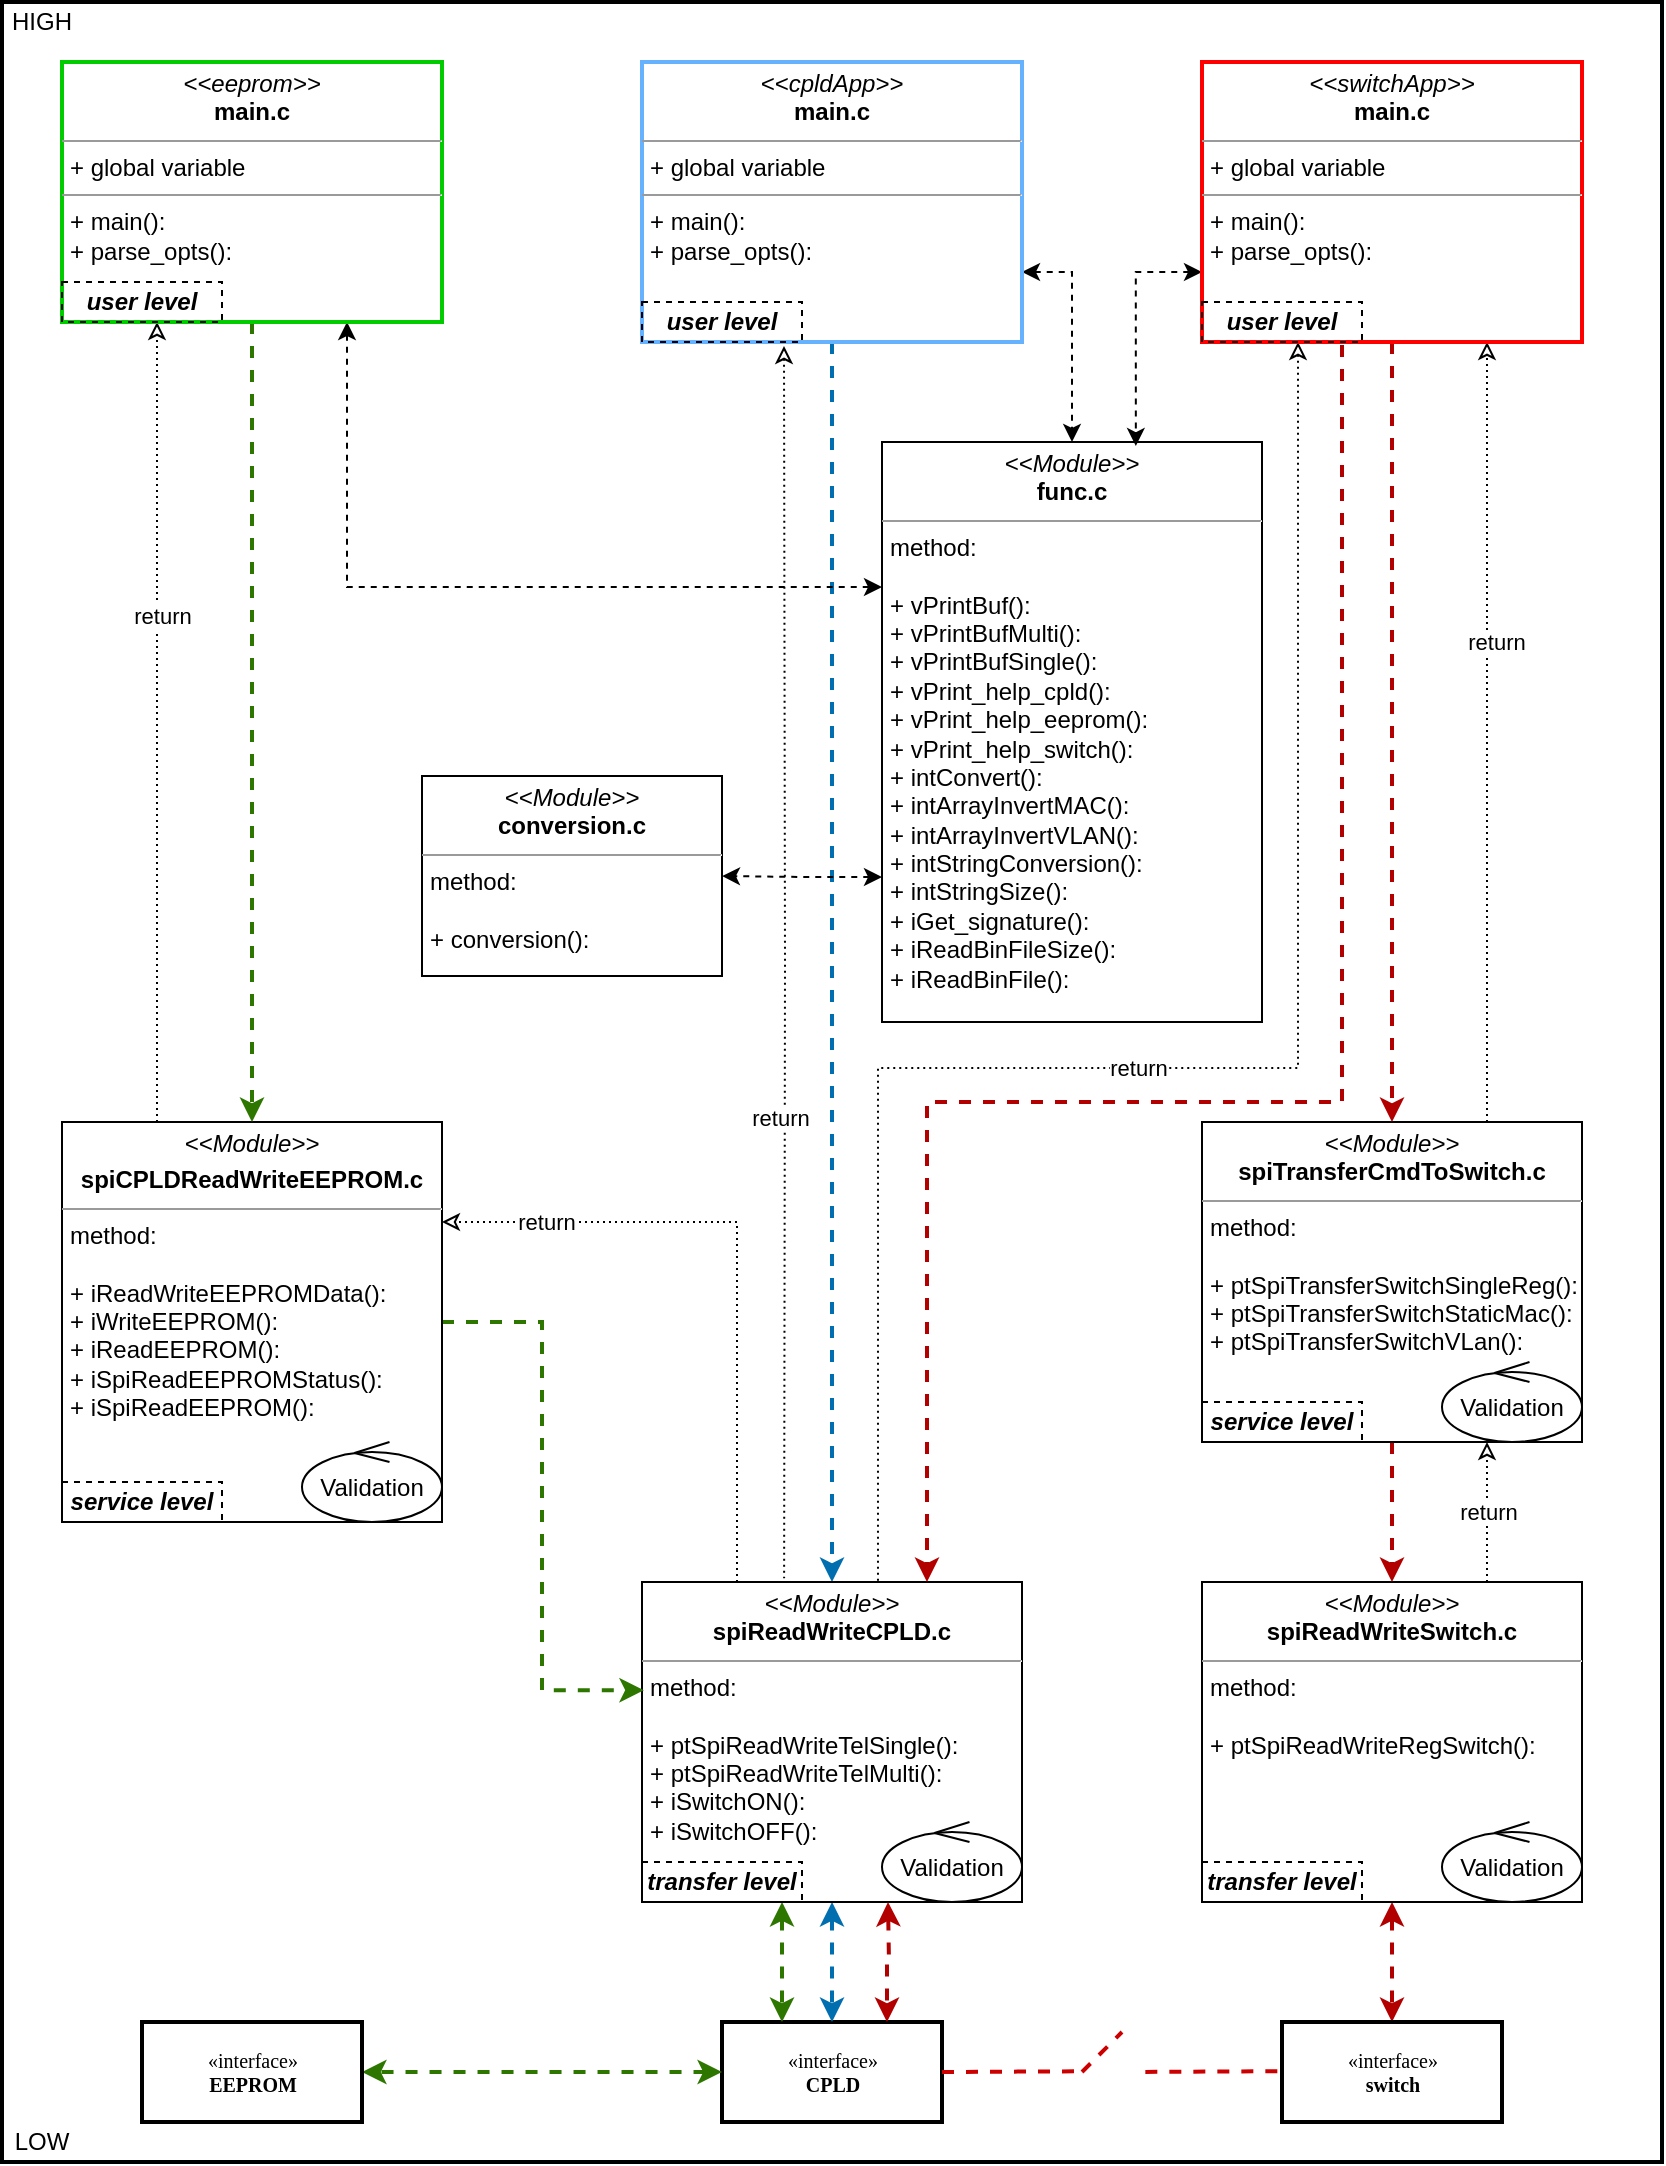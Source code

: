 <mxfile version="14.1.8" type="device"><diagram name="Page-1" id="c4acf3e9-155e-7222-9cf6-157b1a14988f"><mxGraphModel dx="1422" dy="942" grid="1" gridSize="10" guides="1" tooltips="1" connect="1" arrows="1" fold="1" page="1" pageScale="1" pageWidth="850" pageHeight="1100" background="#ffffff" math="0" shadow="0"><root><mxCell id="0"/><mxCell id="1" parent="0"/><mxCell id="HKtzGLqJ6pkmDRDv54hp-46" value="" style="rounded=0;whiteSpace=wrap;html=1;strokeWidth=2;" parent="1" vertex="1"><mxGeometry x="10" y="10" width="830" height="1080" as="geometry"/></mxCell><mxCell id="5d2195bd80daf111-17" value="«interface»&lt;br&gt;&lt;b&gt;CPLD&lt;/b&gt;" style="html=1;rounded=0;shadow=0;comic=0;labelBackgroundColor=none;strokeWidth=2;fontFamily=Verdana;fontSize=10;align=center;" parent="1" vertex="1"><mxGeometry x="370" y="1020" width="110" height="50" as="geometry"/></mxCell><mxCell id="HKtzGLqJ6pkmDRDv54hp-15" style="edgeStyle=orthogonalEdgeStyle;rounded=0;orthogonalLoop=1;jettySize=auto;html=1;dashed=1;fillColor=#1ba1e2;strokeColor=#006EAF;strokeWidth=2;" parent="1" source="5d2195bd80daf111-19" target="HKtzGLqJ6pkmDRDv54hp-1" edge="1"><mxGeometry relative="1" as="geometry"/></mxCell><mxCell id="HKtzGLqJ6pkmDRDv54hp-40" style="edgeStyle=orthogonalEdgeStyle;rounded=0;orthogonalLoop=1;jettySize=auto;html=1;entryX=0.374;entryY=-0.012;entryDx=0;entryDy=0;entryPerimeter=0;shadow=0;dashed=1;dashPattern=1 2;startArrow=classic;startFill=0;endArrow=none;endFill=0;" parent="1" target="HKtzGLqJ6pkmDRDv54hp-1" edge="1"><mxGeometry relative="1" as="geometry"><mxPoint x="401" y="182" as="sourcePoint"/></mxGeometry></mxCell><mxCell id="HKtzGLqJ6pkmDRDv54hp-41" value="return" style="edgeLabel;html=1;align=center;verticalAlign=middle;resizable=0;points=[];" parent="HKtzGLqJ6pkmDRDv54hp-40" vertex="1" connectable="0"><mxGeometry x="0.253" y="-2" relative="1" as="geometry"><mxPoint as="offset"/></mxGeometry></mxCell><mxCell id="HKtzGLqJ6pkmDRDv54hp-47" style="edgeStyle=orthogonalEdgeStyle;rounded=0;orthogonalLoop=1;jettySize=auto;html=1;exitX=1;exitY=0.75;exitDx=0;exitDy=0;entryX=0.5;entryY=0;entryDx=0;entryDy=0;shadow=0;dashed=1;startArrow=classic;startFill=1;endArrow=classic;endFill=1;strokeWidth=1;" parent="1" source="5d2195bd80daf111-19" target="HKtzGLqJ6pkmDRDv54hp-6" edge="1"><mxGeometry relative="1" as="geometry"/></mxCell><mxCell id="5d2195bd80daf111-19" value="&lt;p style=&quot;margin: 0px ; margin-top: 4px ; text-align: center&quot;&gt;&lt;i&gt;&amp;lt;&amp;lt;cpldApp&amp;gt;&amp;gt;&lt;/i&gt;&lt;br&gt;&lt;b&gt;main.c&lt;/b&gt;&lt;/p&gt;&lt;hr size=&quot;1&quot;&gt;&lt;p style=&quot;margin: 0px ; margin-left: 4px&quot;&gt;+ global variable&lt;br&gt;&lt;/p&gt;&lt;hr size=&quot;1&quot;&gt;&lt;p style=&quot;margin: 0px 0px 0px 4px&quot;&gt;+ main():&lt;/p&gt;&lt;p style=&quot;margin: 0px 0px 0px 4px&quot;&gt;+ parse_opts():&lt;/p&gt;" style="verticalAlign=top;align=left;overflow=fill;fontSize=12;fontFamily=Helvetica;html=1;rounded=0;shadow=0;comic=0;labelBackgroundColor=none;strokeWidth=2;strokeColor=#66B2FF;" parent="1" vertex="1"><mxGeometry x="330" y="40" width="190" height="140" as="geometry"/></mxCell><mxCell id="HKtzGLqJ6pkmDRDv54hp-16" style="edgeStyle=orthogonalEdgeStyle;rounded=0;orthogonalLoop=1;jettySize=auto;html=1;entryX=0.5;entryY=0;entryDx=0;entryDy=0;dashed=1;fillColor=#1ba1e2;strokeColor=#006EAF;exitX=0.5;exitY=1;exitDx=0;exitDy=0;startArrow=classic;startFill=1;strokeWidth=2;" parent="1" source="HKtzGLqJ6pkmDRDv54hp-1" target="5d2195bd80daf111-17" edge="1"><mxGeometry relative="1" as="geometry"><mxPoint x="398" y="964" as="sourcePoint"/><Array as="points"><mxPoint x="425" y="1000"/><mxPoint x="425" y="1000"/></Array></mxGeometry></mxCell><mxCell id="HKtzGLqJ6pkmDRDv54hp-17" style="edgeStyle=orthogonalEdgeStyle;rounded=0;orthogonalLoop=1;jettySize=auto;html=1;entryX=1;entryY=0.5;entryDx=0;entryDy=0;dashed=1;fillColor=#60a917;strokeColor=#2D7600;exitX=0;exitY=0.5;exitDx=0;exitDy=0;startArrow=classic;startFill=1;strokeWidth=2;" parent="1" source="5d2195bd80daf111-17" target="HKtzGLqJ6pkmDRDv54hp-10" edge="1"><mxGeometry relative="1" as="geometry"/></mxCell><mxCell id="HKtzGLqJ6pkmDRDv54hp-31" style="edgeStyle=orthogonalEdgeStyle;rounded=0;orthogonalLoop=1;jettySize=auto;html=1;exitX=0.25;exitY=0;exitDx=0;exitDy=0;entryX=1;entryY=0.25;entryDx=0;entryDy=0;dashed=1;dashPattern=1 2;startArrow=none;startFill=0;endArrow=classic;endFill=0;" parent="1" source="HKtzGLqJ6pkmDRDv54hp-1" target="HKtzGLqJ6pkmDRDv54hp-2" edge="1"><mxGeometry relative="1" as="geometry"/></mxCell><mxCell id="HKtzGLqJ6pkmDRDv54hp-32" value="return" style="edgeLabel;html=1;align=center;verticalAlign=middle;resizable=0;points=[];" parent="HKtzGLqJ6pkmDRDv54hp-31" vertex="1" connectable="0"><mxGeometry x="0.686" relative="1" as="geometry"><mxPoint as="offset"/></mxGeometry></mxCell><mxCell id="HKtzGLqJ6pkmDRDv54hp-1" value="&lt;p style=&quot;margin: 0px ; margin-top: 4px ; text-align: center&quot;&gt;&lt;i&gt;&amp;lt;&amp;lt;&lt;/i&gt;&lt;i&gt;Module&lt;/i&gt;&lt;i&gt;&amp;gt;&amp;gt;&lt;/i&gt;&lt;br&gt;&lt;/p&gt;&lt;div style=&quot;text-align: center&quot;&gt;&lt;span&gt;&lt;b&gt;spiReadWriteCPLD.c&lt;/b&gt;&lt;/span&gt;&lt;/div&gt;&lt;hr size=&quot;1&quot;&gt;&lt;p style=&quot;margin: 0px ; margin-left: 4px&quot;&gt;&lt;/p&gt;&lt;p style=&quot;margin: 0px ; margin-left: 4px&quot;&gt;method:&lt;/p&gt;&lt;p style=&quot;margin: 0px ; margin-left: 4px&quot;&gt;&lt;br&gt;&lt;/p&gt;&lt;p style=&quot;margin: 0px ; margin-left: 4px&quot;&gt;+ ptSpiReadWriteTelSingle():&lt;br&gt;+ ptSpiReadWriteTelMulti():&lt;/p&gt;&lt;p style=&quot;margin: 0px ; margin-left: 4px&quot;&gt;+ iSwitchON():&lt;br&gt;&lt;/p&gt;&lt;p style=&quot;margin: 0px ; margin-left: 4px&quot;&gt;+ iSwitchOFF():&lt;br&gt;&lt;/p&gt;&lt;p style=&quot;margin: 0px ; margin-left: 4px&quot;&gt;&lt;br&gt;&lt;/p&gt;" style="verticalAlign=top;align=left;overflow=fill;fontSize=12;fontFamily=Helvetica;html=1;rounded=0;shadow=0;comic=0;labelBackgroundColor=none;strokeWidth=1" parent="1" vertex="1"><mxGeometry x="330" y="800" width="190" height="160" as="geometry"/></mxCell><mxCell id="HKtzGLqJ6pkmDRDv54hp-18" style="edgeStyle=orthogonalEdgeStyle;rounded=0;orthogonalLoop=1;jettySize=auto;html=1;entryX=0.005;entryY=0.338;entryDx=0;entryDy=0;entryPerimeter=0;dashed=1;fillColor=#60a917;strokeColor=#2D7600;strokeWidth=2;" parent="1" source="HKtzGLqJ6pkmDRDv54hp-2" target="HKtzGLqJ6pkmDRDv54hp-1" edge="1"><mxGeometry relative="1" as="geometry"/></mxCell><mxCell id="HKtzGLqJ6pkmDRDv54hp-29" style="edgeStyle=orthogonalEdgeStyle;rounded=0;orthogonalLoop=1;jettySize=auto;html=1;exitX=0.25;exitY=0;exitDx=0;exitDy=0;entryX=0.25;entryY=1;entryDx=0;entryDy=0;dashed=1;dashPattern=1 2;startArrow=none;startFill=0;endArrow=classic;endFill=0;" parent="1" source="HKtzGLqJ6pkmDRDv54hp-2" target="HKtzGLqJ6pkmDRDv54hp-7" edge="1"><mxGeometry relative="1" as="geometry"/></mxCell><mxCell id="HKtzGLqJ6pkmDRDv54hp-30" value="return" style="edgeLabel;html=1;align=center;verticalAlign=middle;resizable=0;points=[];" parent="HKtzGLqJ6pkmDRDv54hp-29" vertex="1" connectable="0"><mxGeometry x="0.265" y="-1" relative="1" as="geometry"><mxPoint x="1" as="offset"/></mxGeometry></mxCell><mxCell id="HKtzGLqJ6pkmDRDv54hp-2" value="&lt;p style=&quot;margin: 0px ; margin-top: 4px ; text-align: center&quot;&gt;&lt;i&gt;&amp;lt;&amp;lt;Module&amp;gt;&amp;gt;&lt;/i&gt;&lt;/p&gt;&lt;p style=&quot;margin: 0px ; margin-top: 4px ; text-align: center&quot;&gt;&lt;b&gt;spiCPLDReadWriteEEPROM&lt;/b&gt;&lt;b&gt;.c&lt;/b&gt;&lt;/p&gt;&lt;hr size=&quot;1&quot;&gt;&lt;p style=&quot;margin: 0px ; margin-left: 4px&quot;&gt;&lt;/p&gt;&lt;p style=&quot;margin: 0px ; margin-left: 4px&quot;&gt;method:&lt;/p&gt;&lt;p style=&quot;margin: 0px ; margin-left: 4px&quot;&gt;&lt;br&gt;&lt;/p&gt;&lt;p style=&quot;margin: 0px ; margin-left: 4px&quot;&gt;+ iReadWriteEEPROMData():&lt;/p&gt;&lt;p style=&quot;margin: 0px ; margin-left: 4px&quot;&gt;+ iWriteEEPROM():&lt;br&gt;+ iReadEEPROM():&lt;/p&gt;&lt;p style=&quot;margin: 0px ; margin-left: 4px&quot;&gt;+ iSpiReadEEPROMStatus():&lt;br&gt;&lt;/p&gt;&lt;p style=&quot;margin: 0px ; margin-left: 4px&quot;&gt;+ iSpiReadEEPROM():&lt;br&gt;&lt;/p&gt;&lt;p style=&quot;margin: 0px ; margin-left: 4px&quot;&gt;&lt;br&gt;&lt;/p&gt;" style="verticalAlign=top;align=left;overflow=fill;fontSize=12;fontFamily=Helvetica;html=1;rounded=0;shadow=0;comic=0;labelBackgroundColor=none;strokeWidth=1" parent="1" vertex="1"><mxGeometry x="40" y="570" width="190" height="200" as="geometry"/></mxCell><mxCell id="HKtzGLqJ6pkmDRDv54hp-14" style="edgeStyle=orthogonalEdgeStyle;rounded=0;orthogonalLoop=1;jettySize=auto;html=1;entryX=0.5;entryY=0;entryDx=0;entryDy=0;dashed=1;fillColor=#e51400;strokeColor=#B20000;startArrow=classic;startFill=1;strokeWidth=2;" parent="1" source="HKtzGLqJ6pkmDRDv54hp-3" target="HKtzGLqJ6pkmDRDv54hp-9" edge="1"><mxGeometry relative="1" as="geometry"/></mxCell><mxCell id="HKtzGLqJ6pkmDRDv54hp-26" value="return" style="edgeStyle=orthogonalEdgeStyle;rounded=0;orthogonalLoop=1;jettySize=auto;html=1;exitX=0.75;exitY=0;exitDx=0;exitDy=0;entryX=0.75;entryY=1;entryDx=0;entryDy=0;dashed=1;startArrow=none;startFill=0;dashPattern=1 2;endArrow=classic;endFill=0;" parent="1" source="HKtzGLqJ6pkmDRDv54hp-3" target="HKtzGLqJ6pkmDRDv54hp-4" edge="1"><mxGeometry relative="1" as="geometry"><Array as="points"><mxPoint x="753" y="780"/><mxPoint x="753" y="780"/></Array></mxGeometry></mxCell><mxCell id="HKtzGLqJ6pkmDRDv54hp-3" value="&lt;p style=&quot;margin: 0px ; margin-top: 4px ; text-align: center&quot;&gt;&lt;i&gt;&amp;lt;&amp;lt;&lt;/i&gt;&lt;i&gt;Module&lt;/i&gt;&lt;i&gt;&amp;gt;&amp;gt;&lt;/i&gt;&lt;/p&gt;&lt;div style=&quot;text-align: center&quot;&gt;&lt;span&gt;&lt;b&gt;spiReadWriteSwitch&lt;/b&gt;&lt;/span&gt;&lt;b&gt;.c&lt;/b&gt;&lt;/div&gt;&lt;hr size=&quot;1&quot;&gt;&lt;p style=&quot;margin: 0px ; margin-left: 4px&quot;&gt;&lt;/p&gt;&lt;p style=&quot;margin: 0px ; margin-left: 4px&quot;&gt;method:&lt;/p&gt;&lt;p style=&quot;margin: 0px ; margin-left: 4px&quot;&gt;&lt;br&gt;&lt;/p&gt;&lt;p style=&quot;margin: 0px ; margin-left: 4px&quot;&gt;+ ptSpiReadWriteRegSwitch():&lt;br&gt;&lt;br&gt;&lt;/p&gt;&lt;p style=&quot;margin: 0px ; margin-left: 4px&quot;&gt;&lt;br&gt;&lt;/p&gt;" style="verticalAlign=top;align=left;overflow=fill;fontSize=12;fontFamily=Helvetica;html=1;rounded=0;shadow=0;comic=0;labelBackgroundColor=none;strokeWidth=1" parent="1" vertex="1"><mxGeometry x="610" y="800" width="190" height="160" as="geometry"/></mxCell><mxCell id="HKtzGLqJ6pkmDRDv54hp-13" style="edgeStyle=orthogonalEdgeStyle;rounded=0;orthogonalLoop=1;jettySize=auto;html=1;entryX=0.5;entryY=0;entryDx=0;entryDy=0;dashed=1;fillColor=#e51400;strokeColor=#B20000;strokeWidth=2;" parent="1" source="HKtzGLqJ6pkmDRDv54hp-4" target="HKtzGLqJ6pkmDRDv54hp-3" edge="1"><mxGeometry relative="1" as="geometry"/></mxCell><mxCell id="HKtzGLqJ6pkmDRDv54hp-27" style="edgeStyle=orthogonalEdgeStyle;rounded=0;orthogonalLoop=1;jettySize=auto;html=1;exitX=0.75;exitY=0;exitDx=0;exitDy=0;entryX=0.75;entryY=1;entryDx=0;entryDy=0;dashed=1;dashPattern=1 2;startArrow=none;startFill=0;endArrow=classic;endFill=0;" parent="1" source="HKtzGLqJ6pkmDRDv54hp-4" target="HKtzGLqJ6pkmDRDv54hp-8" edge="1"><mxGeometry relative="1" as="geometry"/></mxCell><mxCell id="HKtzGLqJ6pkmDRDv54hp-28" value="return" style="edgeLabel;html=1;align=center;verticalAlign=middle;resizable=0;points=[];" parent="HKtzGLqJ6pkmDRDv54hp-27" vertex="1" connectable="0"><mxGeometry x="0.231" y="-3" relative="1" as="geometry"><mxPoint x="1" as="offset"/></mxGeometry></mxCell><mxCell id="HKtzGLqJ6pkmDRDv54hp-4" value="&lt;p style=&quot;margin: 0px ; margin-top: 4px ; text-align: center&quot;&gt;&lt;i&gt;&amp;lt;&amp;lt;&lt;/i&gt;&lt;i&gt;Module&lt;/i&gt;&lt;i&gt;&amp;gt;&amp;gt;&lt;/i&gt;&lt;/p&gt;&lt;div style=&quot;text-align: center&quot;&gt;&lt;span&gt;&lt;b&gt;spiTransferCmdToSwitch&lt;/b&gt;&lt;/span&gt;&lt;b&gt;.c&lt;/b&gt;&lt;/div&gt;&lt;hr size=&quot;1&quot;&gt;&lt;p style=&quot;margin: 0px ; margin-left: 4px&quot;&gt;&lt;/p&gt;&lt;p style=&quot;margin: 0px ; margin-left: 4px&quot;&gt;method:&lt;/p&gt;&lt;p style=&quot;margin: 0px ; margin-left: 4px&quot;&gt;&lt;br&gt;&lt;/p&gt;&lt;p style=&quot;margin: 0px ; margin-left: 4px&quot;&gt;+ ptSpiTransferSwitchSingleReg():&lt;br&gt;+ ptSpiTransferSwitchStaticMac():&lt;/p&gt;&lt;p style=&quot;margin: 0px ; margin-left: 4px&quot;&gt;+ ptSpiTransferSwitchVLan():&lt;br&gt;&lt;/p&gt;&lt;p style=&quot;margin: 0px ; margin-left: 4px&quot;&gt;&lt;br&gt;&lt;/p&gt;&lt;p style=&quot;margin: 0px ; margin-left: 4px&quot;&gt;&lt;br&gt;&lt;/p&gt;" style="verticalAlign=top;align=left;overflow=fill;fontSize=12;fontFamily=Helvetica;html=1;rounded=0;shadow=0;comic=0;labelBackgroundColor=none;strokeWidth=1" parent="1" vertex="1"><mxGeometry x="610" y="570" width="190" height="160" as="geometry"/></mxCell><mxCell id="HKtzGLqJ6pkmDRDv54hp-5" value="&lt;p style=&quot;margin: 0px ; margin-top: 4px ; text-align: center&quot;&gt;&lt;i&gt;&amp;lt;&amp;lt;Module&amp;gt;&amp;gt;&lt;/i&gt;&lt;/p&gt;&lt;div style=&quot;text-align: center&quot;&gt;&lt;span&gt;&lt;b&gt;conversion&lt;/b&gt;&lt;/span&gt;&lt;b&gt;.c&lt;/b&gt;&lt;/div&gt;&lt;hr size=&quot;1&quot;&gt;&lt;p style=&quot;margin: 0px ; margin-left: 4px&quot;&gt;&lt;/p&gt;&lt;p style=&quot;margin: 0px ; margin-left: 4px&quot;&gt;method:&lt;/p&gt;&lt;p style=&quot;margin: 0px ; margin-left: 4px&quot;&gt;&lt;br&gt;&lt;/p&gt;&lt;p style=&quot;margin: 0px ; margin-left: 4px&quot;&gt;+ conversion():&lt;br&gt;&lt;br&gt;&lt;/p&gt;&lt;p style=&quot;margin: 0px ; margin-left: 4px&quot;&gt;&lt;br&gt;&lt;/p&gt;" style="verticalAlign=top;align=left;overflow=fill;fontSize=12;fontFamily=Helvetica;html=1;rounded=0;shadow=0;comic=0;labelBackgroundColor=none;strokeWidth=1" parent="1" vertex="1"><mxGeometry x="220" y="397" width="150" height="100" as="geometry"/></mxCell><mxCell id="HKtzGLqJ6pkmDRDv54hp-24" style="edgeStyle=orthogonalEdgeStyle;rounded=0;orthogonalLoop=1;jettySize=auto;html=1;exitX=0;exitY=0.75;exitDx=0;exitDy=0;entryX=1;entryY=0.5;entryDx=0;entryDy=0;dashed=1;startArrow=classic;startFill=1;" parent="1" source="HKtzGLqJ6pkmDRDv54hp-6" target="HKtzGLqJ6pkmDRDv54hp-5" edge="1"><mxGeometry relative="1" as="geometry"/></mxCell><mxCell id="HKtzGLqJ6pkmDRDv54hp-6" value="&lt;p style=&quot;margin: 0px ; margin-top: 4px ; text-align: center&quot;&gt;&lt;i&gt;&amp;lt;&amp;lt;Module&amp;gt;&amp;gt;&lt;/i&gt;&lt;/p&gt;&lt;div style=&quot;text-align: center&quot;&gt;&lt;span&gt;&lt;b&gt;func&lt;/b&gt;&lt;/span&gt;&lt;b&gt;.c&lt;/b&gt;&lt;/div&gt;&lt;hr size=&quot;1&quot;&gt;&lt;p style=&quot;margin: 0px ; margin-left: 4px&quot;&gt;&lt;/p&gt;&lt;p style=&quot;margin: 0px ; margin-left: 4px&quot;&gt;method:&lt;/p&gt;&lt;p style=&quot;margin: 0px ; margin-left: 4px&quot;&gt;&lt;br&gt;&lt;/p&gt;&lt;p style=&quot;margin: 0px ; margin-left: 4px&quot;&gt;+ vPrintBuf():&lt;br&gt;+ vPrintBufMulti():&lt;/p&gt;&lt;p style=&quot;margin: 0px ; margin-left: 4px&quot;&gt;+ vPrintBufSingle():&lt;br&gt;&lt;/p&gt;&lt;p style=&quot;margin: 0px ; margin-left: 4px&quot;&gt;+ vPrint_help_cpld():&lt;br&gt;&lt;/p&gt;&lt;p style=&quot;margin: 0px ; margin-left: 4px&quot;&gt;+ vPrint_help_eeprom():&lt;br&gt;&lt;/p&gt;&lt;p style=&quot;margin: 0px ; margin-left: 4px&quot;&gt;+ vPrint_help_switch():&lt;br&gt;&lt;/p&gt;&lt;p style=&quot;margin: 0px ; margin-left: 4px&quot;&gt;+ intConvert():&lt;br&gt;&lt;/p&gt;&lt;p style=&quot;margin: 0px ; margin-left: 4px&quot;&gt;+ intArrayInvertMAC():&lt;br&gt;&lt;/p&gt;&lt;p style=&quot;margin: 0px ; margin-left: 4px&quot;&gt;+ intArrayInvertVLAN():&lt;br&gt;&lt;/p&gt;&lt;p style=&quot;margin: 0px ; margin-left: 4px&quot;&gt;+ intStringConversion():&lt;br&gt;&lt;/p&gt;&lt;p style=&quot;margin: 0px ; margin-left: 4px&quot;&gt;+ intStringSize():&lt;br&gt;&lt;/p&gt;&lt;p style=&quot;margin: 0px ; margin-left: 4px&quot;&gt;+ iGet_signature():&lt;br&gt;&lt;/p&gt;&lt;p style=&quot;margin: 0px ; margin-left: 4px&quot;&gt;+ iReadBinFileSize():&lt;br&gt;&lt;/p&gt;&lt;p style=&quot;margin: 0px ; margin-left: 4px&quot;&gt;+ iReadBinFile():&lt;/p&gt;&lt;p style=&quot;margin: 0px ; margin-left: 4px&quot;&gt;&lt;br&gt;&lt;/p&gt;" style="verticalAlign=top;align=left;overflow=fill;fontSize=12;fontFamily=Helvetica;html=1;rounded=0;shadow=0;comic=0;labelBackgroundColor=none;strokeWidth=1" parent="1" vertex="1"><mxGeometry x="450" y="230" width="190" height="290" as="geometry"/></mxCell><mxCell id="HKtzGLqJ6pkmDRDv54hp-19" style="edgeStyle=orthogonalEdgeStyle;rounded=0;orthogonalLoop=1;jettySize=auto;html=1;entryX=0.5;entryY=0;entryDx=0;entryDy=0;dashed=1;shadow=0;fillColor=#60a917;strokeColor=#2D7600;strokeWidth=2;" parent="1" source="HKtzGLqJ6pkmDRDv54hp-7" target="HKtzGLqJ6pkmDRDv54hp-2" edge="1"><mxGeometry relative="1" as="geometry"/></mxCell><mxCell id="HKtzGLqJ6pkmDRDv54hp-20" style="edgeStyle=orthogonalEdgeStyle;rounded=0;orthogonalLoop=1;jettySize=auto;html=1;exitX=0.75;exitY=1;exitDx=0;exitDy=0;entryX=0;entryY=0.25;entryDx=0;entryDy=0;dashed=1;startArrow=classic;startFill=1;" parent="1" source="HKtzGLqJ6pkmDRDv54hp-7" target="HKtzGLqJ6pkmDRDv54hp-6" edge="1"><mxGeometry relative="1" as="geometry"/></mxCell><mxCell id="HKtzGLqJ6pkmDRDv54hp-7" value="&lt;p style=&quot;margin: 0px ; margin-top: 4px ; text-align: center&quot;&gt;&lt;i&gt;&amp;lt;&amp;lt;eeprom&amp;gt;&amp;gt;&lt;/i&gt;&lt;br&gt;&lt;b&gt;main.c&lt;/b&gt;&lt;/p&gt;&lt;hr size=&quot;1&quot;&gt;&lt;p style=&quot;margin: 0px ; margin-left: 4px&quot;&gt;+ global variable&lt;/p&gt;&lt;hr size=&quot;1&quot;&gt;&lt;p style=&quot;margin: 0px ; margin-left: 4px&quot;&gt;+ main():&lt;/p&gt;&lt;p style=&quot;margin: 0px ; margin-left: 4px&quot;&gt;+ parse_opts():&lt;br&gt;&lt;br&gt;&lt;/p&gt;" style="verticalAlign=top;align=left;overflow=fill;fontSize=12;fontFamily=Helvetica;html=1;rounded=0;shadow=0;comic=0;labelBackgroundColor=none;strokeWidth=2;strokeColor=#00CC00;" parent="1" vertex="1"><mxGeometry x="40" y="40" width="190" height="130" as="geometry"/></mxCell><mxCell id="HKtzGLqJ6pkmDRDv54hp-11" style="edgeStyle=orthogonalEdgeStyle;rounded=0;orthogonalLoop=1;jettySize=auto;html=1;entryX=0.5;entryY=0;entryDx=0;entryDy=0;dashed=1;fillColor=#e51400;strokeColor=#B20000;strokeWidth=2;" parent="1" source="HKtzGLqJ6pkmDRDv54hp-8" target="HKtzGLqJ6pkmDRDv54hp-4" edge="1"><mxGeometry relative="1" as="geometry"/></mxCell><mxCell id="HKtzGLqJ6pkmDRDv54hp-25" style="edgeStyle=orthogonalEdgeStyle;rounded=0;orthogonalLoop=1;jettySize=auto;html=1;exitX=0.25;exitY=1;exitDx=0;exitDy=0;entryX=0.75;entryY=0;entryDx=0;entryDy=0;dashed=1;fillColor=#e51400;strokeColor=#B20000;strokeWidth=2;" parent="1" source="HKtzGLqJ6pkmDRDv54hp-8" target="HKtzGLqJ6pkmDRDv54hp-1" edge="1"><mxGeometry relative="1" as="geometry"><Array as="points"><mxPoint x="680" y="180"/><mxPoint x="680" y="560"/><mxPoint x="473" y="560"/></Array></mxGeometry></mxCell><mxCell id="HKtzGLqJ6pkmDRDv54hp-33" style="edgeStyle=orthogonalEdgeStyle;rounded=0;orthogonalLoop=1;jettySize=auto;html=1;dashed=1;dashPattern=1 2;startArrow=classic;startFill=0;endArrow=none;endFill=0;entryX=0.621;entryY=-0.019;entryDx=0;entryDy=0;entryPerimeter=0;" parent="1" source="HKtzGLqJ6pkmDRDv54hp-8" edge="1"><mxGeometry relative="1" as="geometry"><mxPoint x="657.5" y="183" as="sourcePoint"/><mxPoint x="447.99" y="799.96" as="targetPoint"/><Array as="points"><mxPoint x="658" y="543"/><mxPoint x="448" y="543"/></Array></mxGeometry></mxCell><mxCell id="HKtzGLqJ6pkmDRDv54hp-34" value="return" style="edgeLabel;html=1;align=center;verticalAlign=middle;resizable=0;points=[];" parent="HKtzGLqJ6pkmDRDv54hp-33" vertex="1" connectable="0"><mxGeometry x="0.068" relative="1" as="geometry"><mxPoint as="offset"/></mxGeometry></mxCell><mxCell id="HKtzGLqJ6pkmDRDv54hp-48" style="edgeStyle=orthogonalEdgeStyle;rounded=0;orthogonalLoop=1;jettySize=auto;html=1;exitX=0;exitY=0.75;exitDx=0;exitDy=0;entryX=0.668;entryY=0.007;entryDx=0;entryDy=0;entryPerimeter=0;shadow=0;dashed=1;startArrow=classic;startFill=1;endArrow=classic;endFill=1;strokeWidth=1;" parent="1" source="HKtzGLqJ6pkmDRDv54hp-8" target="HKtzGLqJ6pkmDRDv54hp-6" edge="1"><mxGeometry relative="1" as="geometry"/></mxCell><mxCell id="HKtzGLqJ6pkmDRDv54hp-8" value="&lt;p style=&quot;margin: 0px ; margin-top: 4px ; text-align: center&quot;&gt;&lt;i&gt;&amp;lt;&amp;lt;switchApp&amp;gt;&amp;gt;&lt;/i&gt;&lt;br&gt;&lt;b&gt;main.c&lt;/b&gt;&lt;/p&gt;&lt;hr size=&quot;1&quot;&gt;&lt;p style=&quot;margin: 0px ; margin-left: 4px&quot;&gt;+ global variable&lt;br&gt;&lt;/p&gt;&lt;hr size=&quot;1&quot;&gt;&lt;p style=&quot;margin: 0px 0px 0px 4px&quot;&gt;+ main():&lt;/p&gt;&lt;p style=&quot;margin: 0px 0px 0px 4px&quot;&gt;+ parse_opts():&lt;/p&gt;" style="verticalAlign=top;align=left;overflow=fill;fontSize=12;fontFamily=Helvetica;html=1;rounded=0;shadow=0;comic=0;labelBackgroundColor=none;strokeWidth=2;strokeColor=#FF0000;" parent="1" vertex="1"><mxGeometry x="610" y="40" width="190" height="140" as="geometry"/></mxCell><mxCell id="HKtzGLqJ6pkmDRDv54hp-9" value="«interface»&lt;br&gt;&lt;b&gt;switch&lt;/b&gt;" style="html=1;rounded=0;shadow=0;comic=0;labelBackgroundColor=none;strokeWidth=2;fontFamily=Verdana;fontSize=10;align=center;" parent="1" vertex="1"><mxGeometry x="650" y="1020" width="110" height="50" as="geometry"/></mxCell><mxCell id="HKtzGLqJ6pkmDRDv54hp-10" value="«interface»&lt;br&gt;&lt;b&gt;EEPROM&lt;/b&gt;" style="html=1;rounded=0;shadow=0;comic=0;labelBackgroundColor=none;strokeWidth=2;fontFamily=Verdana;fontSize=10;align=center;" parent="1" vertex="1"><mxGeometry x="80" y="1020" width="110" height="50" as="geometry"/></mxCell><mxCell id="HKtzGLqJ6pkmDRDv54hp-38" style="edgeStyle=orthogonalEdgeStyle;rounded=0;orthogonalLoop=1;jettySize=auto;html=1;entryX=0.75;entryY=0;entryDx=0;entryDy=0;dashed=1;fillColor=#e51400;strokeColor=#B20000;startArrow=classic;startFill=1;strokeWidth=2;" parent="1" target="5d2195bd80daf111-17" edge="1"><mxGeometry relative="1" as="geometry"><mxPoint x="453" y="960" as="sourcePoint"/><mxPoint x="488" y="1030" as="targetPoint"/></mxGeometry></mxCell><mxCell id="HKtzGLqJ6pkmDRDv54hp-42" style="edgeStyle=orthogonalEdgeStyle;rounded=0;orthogonalLoop=1;jettySize=auto;html=1;entryX=0.5;entryY=0;entryDx=0;entryDy=0;dashed=1;fillColor=#60a917;strokeColor=#2D7600;exitX=0.5;exitY=1;exitDx=0;exitDy=0;startArrow=classic;startFill=1;strokeWidth=2;" parent="1" edge="1"><mxGeometry relative="1" as="geometry"><mxPoint x="400" y="960" as="sourcePoint"/><mxPoint x="400" y="1020" as="targetPoint"/><Array as="points"><mxPoint x="400" y="1000"/><mxPoint x="400" y="1000"/></Array></mxGeometry></mxCell><mxCell id="HKtzGLqJ6pkmDRDv54hp-49" value="HIGH" style="text;html=1;strokeColor=none;fillColor=none;align=center;verticalAlign=middle;whiteSpace=wrap;rounded=0;" parent="1" vertex="1"><mxGeometry x="10" y="10" width="40" height="20" as="geometry"/></mxCell><mxCell id="HKtzGLqJ6pkmDRDv54hp-50" value="LOW" style="text;html=1;strokeColor=none;fillColor=none;align=center;verticalAlign=middle;whiteSpace=wrap;rounded=0;" parent="1" vertex="1"><mxGeometry x="10" y="1070" width="40" height="20" as="geometry"/></mxCell><mxCell id="DEbG7j7iZTnR-uqnjmBD-1" value="" style="endArrow=none;dashed=1;html=1;exitX=1;exitY=0.5;exitDx=0;exitDy=0;entryX=0.651;entryY=0.958;entryDx=0;entryDy=0;entryPerimeter=0;strokeWidth=2;strokeColor=#CC0000;" parent="1" source="5d2195bd80daf111-17" target="HKtzGLqJ6pkmDRDv54hp-46" edge="1"><mxGeometry width="50" height="50" relative="1" as="geometry"><mxPoint x="400" y="900" as="sourcePoint"/><mxPoint x="450" y="850" as="targetPoint"/></mxGeometry></mxCell><mxCell id="DEbG7j7iZTnR-uqnjmBD-2" value="" style="endArrow=none;dashed=1;html=1;exitX=1;exitY=0.5;exitDx=0;exitDy=0;entryX=0.651;entryY=0.958;entryDx=0;entryDy=0;entryPerimeter=0;strokeColor=#CC0000;strokeWidth=2;" parent="1" edge="1"><mxGeometry width="50" height="50" relative="1" as="geometry"><mxPoint x="581.67" y="1044.94" as="sourcePoint"/><mxPoint x="652.0" y="1044.58" as="targetPoint"/></mxGeometry></mxCell><mxCell id="DEbG7j7iZTnR-uqnjmBD-3" value="" style="endArrow=none;dashed=1;html=1;strokeColor=#CC0000;strokeWidth=2;" parent="1" edge="1"><mxGeometry width="50" height="50" relative="1" as="geometry"><mxPoint x="550" y="1045" as="sourcePoint"/><mxPoint x="570" y="1025" as="targetPoint"/></mxGeometry></mxCell><mxCell id="CjLB4lRdiERNj2VTjiNR-1" value="Validation" style="ellipse;shape=umlControl;whiteSpace=wrap;html=1;" parent="1" vertex="1"><mxGeometry x="450" y="920" width="70" height="40" as="geometry"/></mxCell><mxCell id="CjLB4lRdiERNj2VTjiNR-2" value="Validation" style="ellipse;shape=umlControl;whiteSpace=wrap;html=1;" parent="1" vertex="1"><mxGeometry x="160" y="730" width="70" height="40" as="geometry"/></mxCell><mxCell id="CjLB4lRdiERNj2VTjiNR-3" value="Validation" style="ellipse;shape=umlControl;whiteSpace=wrap;html=1;" parent="1" vertex="1"><mxGeometry x="730" y="920" width="70" height="40" as="geometry"/></mxCell><mxCell id="CjLB4lRdiERNj2VTjiNR-4" value="&lt;b&gt;&lt;i&gt;service level&lt;/i&gt;&lt;/b&gt;" style="text;html=1;fillColor=none;align=center;verticalAlign=middle;whiteSpace=wrap;rounded=0;strokeColor=#000000;dashed=1;" parent="1" vertex="1"><mxGeometry x="40" y="750" width="80" height="20" as="geometry"/></mxCell><mxCell id="CjLB4lRdiERNj2VTjiNR-6" value="&lt;b&gt;&lt;i&gt;service level&lt;/i&gt;&lt;/b&gt;" style="text;html=1;fillColor=none;align=center;verticalAlign=middle;whiteSpace=wrap;rounded=0;strokeColor=#000000;dashed=1;" parent="1" vertex="1"><mxGeometry x="610" y="710" width="80" height="20" as="geometry"/></mxCell><mxCell id="CjLB4lRdiERNj2VTjiNR-7" value="&lt;b&gt;&lt;i&gt;transfer level&lt;/i&gt;&lt;/b&gt;" style="text;html=1;fillColor=none;align=center;verticalAlign=middle;whiteSpace=wrap;rounded=0;strokeColor=#000000;dashed=1;" parent="1" vertex="1"><mxGeometry x="330" y="940" width="80" height="20" as="geometry"/></mxCell><mxCell id="CjLB4lRdiERNj2VTjiNR-8" value="&lt;b&gt;&lt;i&gt;transfer level&lt;/i&gt;&lt;/b&gt;" style="text;html=1;fillColor=none;align=center;verticalAlign=middle;whiteSpace=wrap;rounded=0;strokeColor=#000000;dashed=1;" parent="1" vertex="1"><mxGeometry x="610" y="940" width="80" height="20" as="geometry"/></mxCell><mxCell id="CjLB4lRdiERNj2VTjiNR-9" value="&lt;b&gt;&lt;i&gt;user level&lt;/i&gt;&lt;/b&gt;" style="text;html=1;fillColor=none;align=center;verticalAlign=middle;whiteSpace=wrap;rounded=0;strokeColor=#000000;dashed=1;" parent="1" vertex="1"><mxGeometry x="40" y="150" width="80" height="20" as="geometry"/></mxCell><mxCell id="CjLB4lRdiERNj2VTjiNR-10" value="&lt;b&gt;&lt;i&gt;user level&lt;/i&gt;&lt;/b&gt;" style="text;html=1;fillColor=none;align=center;verticalAlign=middle;whiteSpace=wrap;rounded=0;strokeColor=#000000;dashed=1;" parent="1" vertex="1"><mxGeometry x="330" y="160" width="80" height="20" as="geometry"/></mxCell><mxCell id="CjLB4lRdiERNj2VTjiNR-11" value="&lt;b&gt;&lt;i&gt;user level&lt;/i&gt;&lt;/b&gt;" style="text;html=1;fillColor=none;align=center;verticalAlign=middle;whiteSpace=wrap;rounded=0;strokeColor=#000000;dashed=1;" parent="1" vertex="1"><mxGeometry x="610" y="160" width="80" height="20" as="geometry"/></mxCell><mxCell id="vfCUmtXqUTV2okdcB7To-1" value="Validation" style="ellipse;shape=umlControl;whiteSpace=wrap;html=1;" parent="1" vertex="1"><mxGeometry x="730" y="690" width="70" height="40" as="geometry"/></mxCell></root></mxGraphModel></diagram></mxfile>